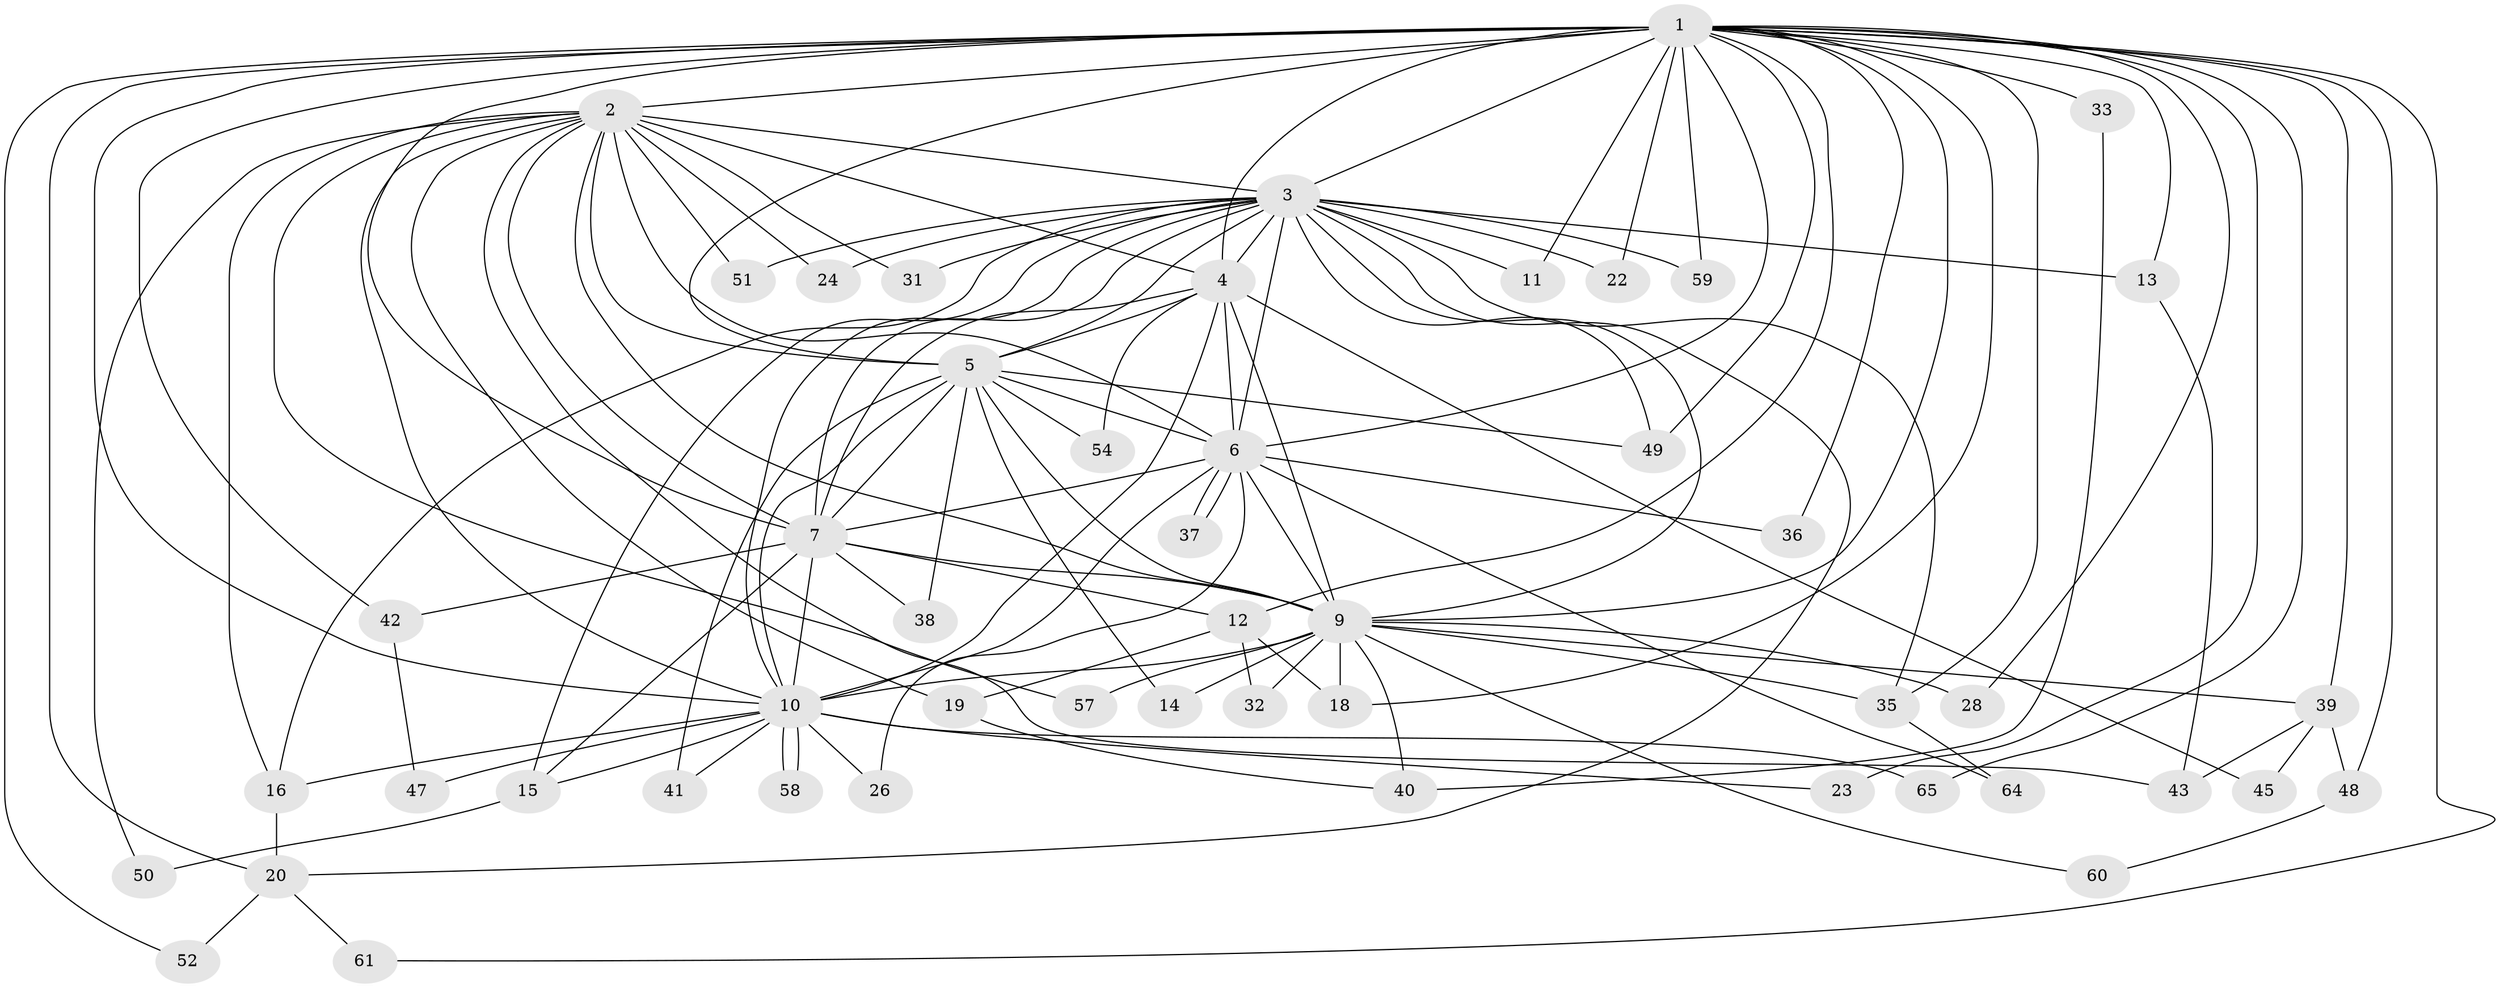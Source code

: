 // original degree distribution, {16: 0.030303030303030304, 17: 0.030303030303030304, 22: 0.015151515151515152, 11: 0.015151515151515152, 15: 0.015151515151515152, 14: 0.015151515151515152, 24: 0.015151515151515152, 19: 0.015151515151515152, 2: 0.5303030303030303, 6: 0.015151515151515152, 3: 0.21212121212121213, 4: 0.07575757575757576, 5: 0.015151515151515152}
// Generated by graph-tools (version 1.1) at 2025/41/03/06/25 10:41:43]
// undirected, 50 vertices, 125 edges
graph export_dot {
graph [start="1"]
  node [color=gray90,style=filled];
  1 [super="+8"];
  2 [super="+17"];
  3 [super="+25"];
  4;
  5 [super="+44"];
  6 [super="+21"];
  7 [super="+34"];
  9 [super="+66"];
  10 [super="+29"];
  11;
  12 [super="+30"];
  13;
  14;
  15 [super="+55"];
  16 [super="+46"];
  18;
  19;
  20 [super="+27"];
  22;
  23;
  24;
  26;
  28;
  31;
  32;
  33;
  35 [super="+62"];
  36;
  37;
  38;
  39 [super="+53"];
  40 [super="+63"];
  41;
  42;
  43;
  45;
  47;
  48;
  49 [super="+56"];
  50;
  51;
  52;
  54;
  57;
  58;
  59;
  60;
  61;
  64;
  65;
  1 -- 2 [weight=3];
  1 -- 3 [weight=2];
  1 -- 4 [weight=2];
  1 -- 5 [weight=3];
  1 -- 6 [weight=2];
  1 -- 7 [weight=2];
  1 -- 9 [weight=2];
  1 -- 10 [weight=2];
  1 -- 12;
  1 -- 18;
  1 -- 22;
  1 -- 33 [weight=2];
  1 -- 42;
  1 -- 52;
  1 -- 65;
  1 -- 11;
  1 -- 13;
  1 -- 23;
  1 -- 28;
  1 -- 35;
  1 -- 36;
  1 -- 39;
  1 -- 48;
  1 -- 59;
  1 -- 61;
  1 -- 20;
  1 -- 49;
  2 -- 3;
  2 -- 4;
  2 -- 5;
  2 -- 6;
  2 -- 7;
  2 -- 9;
  2 -- 10;
  2 -- 16;
  2 -- 19;
  2 -- 31;
  2 -- 43;
  2 -- 50;
  2 -- 51;
  2 -- 57;
  2 -- 24;
  3 -- 4;
  3 -- 5;
  3 -- 6;
  3 -- 7;
  3 -- 9;
  3 -- 10;
  3 -- 11;
  3 -- 13;
  3 -- 15;
  3 -- 16;
  3 -- 20;
  3 -- 22;
  3 -- 24;
  3 -- 31;
  3 -- 51;
  3 -- 59;
  3 -- 35;
  3 -- 49;
  4 -- 5;
  4 -- 6;
  4 -- 7;
  4 -- 9;
  4 -- 10;
  4 -- 45;
  4 -- 54;
  5 -- 6 [weight=2];
  5 -- 7;
  5 -- 9;
  5 -- 10;
  5 -- 14;
  5 -- 38;
  5 -- 41;
  5 -- 49;
  5 -- 54;
  6 -- 7;
  6 -- 9;
  6 -- 10 [weight=2];
  6 -- 26;
  6 -- 36;
  6 -- 37;
  6 -- 37;
  6 -- 64;
  7 -- 9 [weight=2];
  7 -- 10;
  7 -- 12 [weight=2];
  7 -- 38;
  7 -- 42;
  7 -- 15;
  9 -- 10;
  9 -- 14;
  9 -- 28;
  9 -- 32;
  9 -- 35;
  9 -- 39;
  9 -- 40;
  9 -- 57;
  9 -- 60;
  9 -- 18;
  10 -- 15;
  10 -- 23;
  10 -- 26;
  10 -- 47;
  10 -- 58;
  10 -- 58;
  10 -- 65;
  10 -- 41;
  10 -- 16;
  12 -- 18;
  12 -- 19;
  12 -- 32;
  13 -- 43;
  15 -- 50;
  16 -- 20;
  19 -- 40;
  20 -- 61;
  20 -- 52;
  33 -- 40;
  35 -- 64;
  39 -- 45;
  39 -- 48;
  39 -- 43;
  42 -- 47;
  48 -- 60;
}
